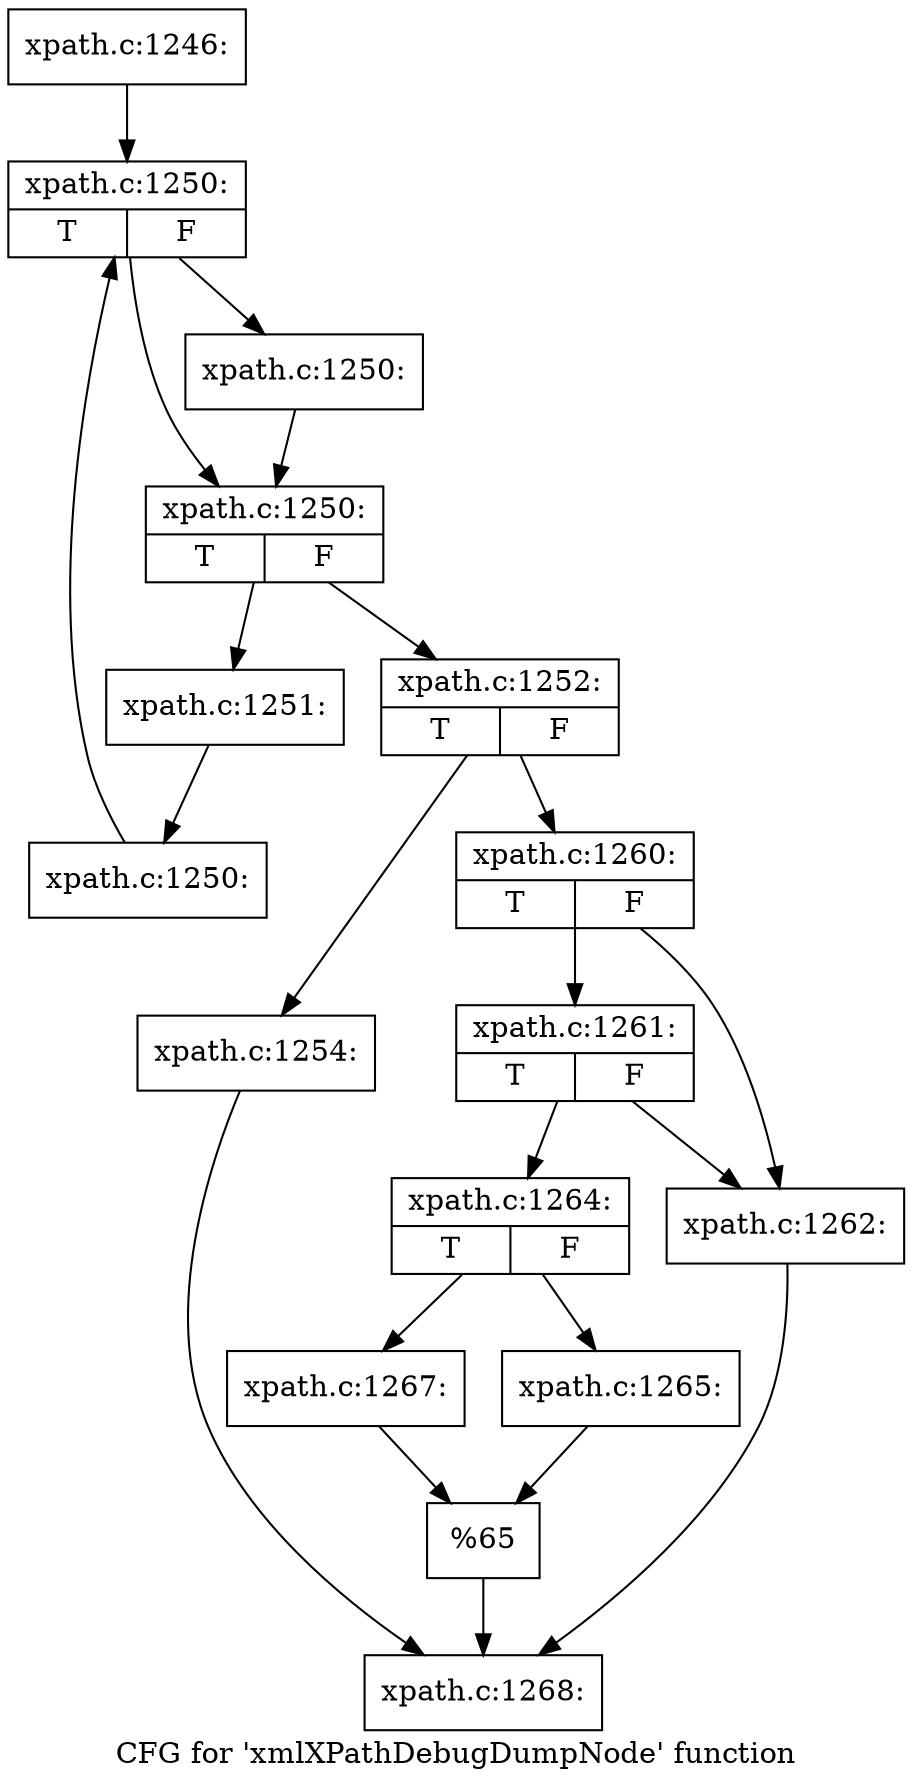 digraph "CFG for 'xmlXPathDebugDumpNode' function" {
	label="CFG for 'xmlXPathDebugDumpNode' function";

	Node0x49195f0 [shape=record,label="{xpath.c:1246:}"];
	Node0x49195f0 -> Node0x4d2a700;
	Node0x4d2a700 [shape=record,label="{xpath.c:1250:|{<s0>T|<s1>F}}"];
	Node0x4d2a700 -> Node0x4d2aae0;
	Node0x4d2a700 -> Node0x4d2aa90;
	Node0x4d2aae0 [shape=record,label="{xpath.c:1250:}"];
	Node0x4d2aae0 -> Node0x4d2aa90;
	Node0x4d2aa90 [shape=record,label="{xpath.c:1250:|{<s0>T|<s1>F}}"];
	Node0x4d2aa90 -> Node0x4d2a9e0;
	Node0x4d2aa90 -> Node0x4d2a600;
	Node0x4d2a9e0 [shape=record,label="{xpath.c:1251:}"];
	Node0x4d2a9e0 -> Node0x4d2a950;
	Node0x4d2a950 [shape=record,label="{xpath.c:1250:}"];
	Node0x4d2a950 -> Node0x4d2a700;
	Node0x4d2a600 [shape=record,label="{xpath.c:1252:|{<s0>T|<s1>F}}"];
	Node0x4d2a600 -> Node0x4d2c280;
	Node0x4d2a600 -> Node0x4d2c2d0;
	Node0x4d2c280 [shape=record,label="{xpath.c:1254:}"];
	Node0x4d2c280 -> Node0x4d2cbb0;
	Node0x4d2c2d0 [shape=record,label="{xpath.c:1260:|{<s0>T|<s1>F}}"];
	Node0x4d2c2d0 -> Node0x4d2cb60;
	Node0x4d2c2d0 -> Node0x4d2cc50;
	Node0x4d2cc50 [shape=record,label="{xpath.c:1261:|{<s0>T|<s1>F}}"];
	Node0x4d2cc50 -> Node0x4d2cb60;
	Node0x4d2cc50 -> Node0x4d2cc00;
	Node0x4d2cb60 [shape=record,label="{xpath.c:1262:}"];
	Node0x4d2cb60 -> Node0x4d2cbb0;
	Node0x4d2cc00 [shape=record,label="{xpath.c:1264:|{<s0>T|<s1>F}}"];
	Node0x4d2cc00 -> Node0x4d2da80;
	Node0x4d2cc00 -> Node0x4d2db20;
	Node0x4d2da80 [shape=record,label="{xpath.c:1265:}"];
	Node0x4d2da80 -> Node0x4d2dad0;
	Node0x4d2db20 [shape=record,label="{xpath.c:1267:}"];
	Node0x4d2db20 -> Node0x4d2dad0;
	Node0x4d2dad0 [shape=record,label="{%65}"];
	Node0x4d2dad0 -> Node0x4d2cbb0;
	Node0x4d2cbb0 [shape=record,label="{xpath.c:1268:}"];
}
